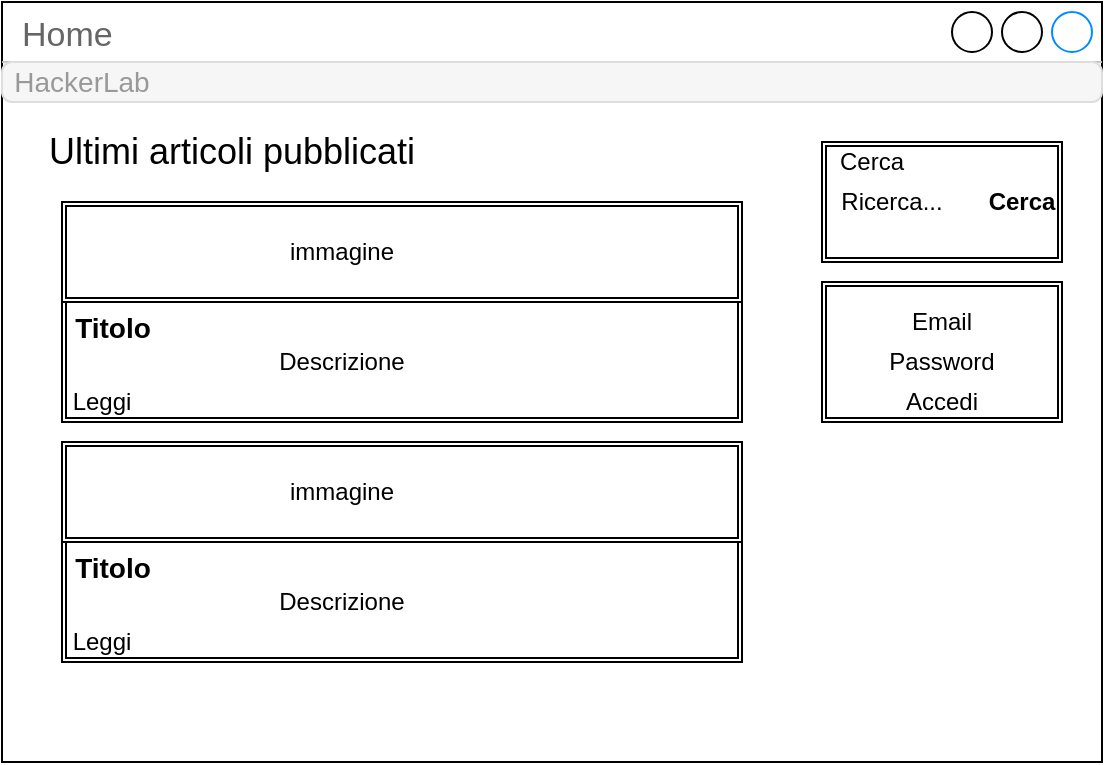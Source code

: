 <mxfile pages="1" version="11.2.5" type="device"><diagram id="UxHOhQYTyZqDitjEuLzN" name="Page-1"><mxGraphModel dx="1186" dy="593" grid="1" gridSize="10" guides="1" tooltips="1" connect="1" arrows="1" fold="1" page="1" pageScale="1" pageWidth="827" pageHeight="1169" math="0" shadow="0"><root><mxCell id="0"/><mxCell id="1" parent="0"/><mxCell id="XGBsx3E0oA_hVAK7ntJ1-1" value="Home" style="strokeWidth=1;shadow=0;dashed=0;align=center;html=1;shape=mxgraph.mockup.containers.window;align=left;verticalAlign=top;spacingLeft=8;strokeColor2=#008cff;strokeColor3=#c4c4c4;fontColor=#666666;fillColor=#ffffff;mainText=;fontSize=17;labelBackgroundColor=none;" vertex="1" parent="1"><mxGeometry width="550" height="380" as="geometry"/></mxCell><mxCell id="XGBsx3E0oA_hVAK7ntJ1-4" value="" style="html=1;shadow=0;dashed=0;shape=mxgraph.bootstrap.rrect;rSize=5;fillColor=#f6f6f6;strokeColor=#dddddd;" vertex="1" parent="1"><mxGeometry y="30" width="550" height="20" as="geometry"/></mxCell><mxCell id="XGBsx3E0oA_hVAK7ntJ1-5" value="HackerLab" style="html=1;shadow=0;dashed=0;shape=mxgraph.bootstrap.anchor;fontColor=#999999;fontSize=14;whiteSpace=wrap;resizeHeight=1;" vertex="1" parent="XGBsx3E0oA_hVAK7ntJ1-4"><mxGeometry width="80" height="20" relative="1" as="geometry"/></mxCell><mxCell id="XGBsx3E0oA_hVAK7ntJ1-6" value="" style="html=1;shadow=0;dashed=0;shape=mxgraph.bootstrap.anchor;fontColor=#999999;align=right;spacingRight=20;whiteSpace=wrap;resizeHeight=1;" vertex="1" parent="XGBsx3E0oA_hVAK7ntJ1-4"><mxGeometry x="1" width="160" height="20" relative="1" as="geometry"><mxPoint x="-160" as="offset"/></mxGeometry></mxCell><mxCell id="XGBsx3E0oA_hVAK7ntJ1-7" value="&lt;font style=&quot;font-size: 18px&quot;&gt;Ultimi articoli pubblicati&lt;/font&gt;" style="text;html=1;strokeColor=none;fillColor=none;align=center;verticalAlign=middle;whiteSpace=wrap;rounded=0;" vertex="1" parent="1"><mxGeometry x="20" y="60" width="190" height="30" as="geometry"/></mxCell><mxCell id="XGBsx3E0oA_hVAK7ntJ1-13" value="" style="shape=ext;double=1;rounded=0;whiteSpace=wrap;html=1;" vertex="1" parent="1"><mxGeometry x="30" y="100" width="340" height="110" as="geometry"/></mxCell><mxCell id="XGBsx3E0oA_hVAK7ntJ1-10" value="" style="shape=ext;double=1;rounded=0;whiteSpace=wrap;html=1;" vertex="1" parent="1"><mxGeometry x="30" y="100" width="340" height="50" as="geometry"/></mxCell><mxCell id="XGBsx3E0oA_hVAK7ntJ1-11" value="&lt;font style=&quot;font-size: 14px&quot;&gt;Titolo&lt;/font&gt;" style="text;strokeColor=none;fillColor=none;html=1;fontSize=24;fontStyle=1;verticalAlign=middle;align=center;" vertex="1" parent="1"><mxGeometry x="30" y="150" width="50" height="20" as="geometry"/></mxCell><mxCell id="XGBsx3E0oA_hVAK7ntJ1-12" value="Descrizione" style="text;html=1;strokeColor=none;fillColor=none;align=center;verticalAlign=middle;whiteSpace=wrap;rounded=0;" vertex="1" parent="1"><mxGeometry x="30" y="170" width="280" height="20" as="geometry"/></mxCell><mxCell id="XGBsx3E0oA_hVAK7ntJ1-19" value="Leggi" style="text;html=1;strokeColor=none;fillColor=none;align=center;verticalAlign=middle;whiteSpace=wrap;rounded=0;" vertex="1" parent="1"><mxGeometry x="30" y="190" width="40" height="20" as="geometry"/></mxCell><mxCell id="XGBsx3E0oA_hVAK7ntJ1-20" value="" style="shape=ext;double=1;rounded=0;whiteSpace=wrap;html=1;" vertex="1" parent="1"><mxGeometry x="30" y="220" width="340" height="110" as="geometry"/></mxCell><mxCell id="XGBsx3E0oA_hVAK7ntJ1-21" value="" style="shape=ext;double=1;rounded=0;whiteSpace=wrap;html=1;" vertex="1" parent="1"><mxGeometry x="30" y="220" width="340" height="50" as="geometry"/></mxCell><mxCell id="XGBsx3E0oA_hVAK7ntJ1-22" value="&lt;font style=&quot;font-size: 14px&quot;&gt;Titolo&lt;/font&gt;" style="text;strokeColor=none;fillColor=none;html=1;fontSize=24;fontStyle=1;verticalAlign=middle;align=center;" vertex="1" parent="1"><mxGeometry x="30" y="270" width="50" height="20" as="geometry"/></mxCell><mxCell id="XGBsx3E0oA_hVAK7ntJ1-23" value="Descrizione" style="text;html=1;strokeColor=none;fillColor=none;align=center;verticalAlign=middle;whiteSpace=wrap;rounded=0;" vertex="1" parent="1"><mxGeometry x="30" y="290" width="280" height="20" as="geometry"/></mxCell><mxCell id="XGBsx3E0oA_hVAK7ntJ1-24" value="Leggi" style="text;html=1;strokeColor=none;fillColor=none;align=center;verticalAlign=middle;whiteSpace=wrap;rounded=0;" vertex="1" parent="1"><mxGeometry x="30" y="310" width="40" height="20" as="geometry"/></mxCell><mxCell id="XGBsx3E0oA_hVAK7ntJ1-25" value="immagine" style="text;html=1;strokeColor=none;fillColor=none;align=center;verticalAlign=middle;whiteSpace=wrap;rounded=0;" vertex="1" parent="1"><mxGeometry x="150" y="115" width="40" height="20" as="geometry"/></mxCell><mxCell id="XGBsx3E0oA_hVAK7ntJ1-26" value="immagine" style="text;html=1;strokeColor=none;fillColor=none;align=center;verticalAlign=middle;whiteSpace=wrap;rounded=0;" vertex="1" parent="1"><mxGeometry x="150" y="235" width="40" height="20" as="geometry"/></mxCell><mxCell id="XGBsx3E0oA_hVAK7ntJ1-27" value="" style="shape=ext;double=1;rounded=0;whiteSpace=wrap;html=1;" vertex="1" parent="1"><mxGeometry x="410" y="70" width="120" height="60" as="geometry"/></mxCell><mxCell id="XGBsx3E0oA_hVAK7ntJ1-28" value="Cerca" style="text;html=1;strokeColor=none;fillColor=none;align=center;verticalAlign=middle;whiteSpace=wrap;rounded=0;" vertex="1" parent="1"><mxGeometry x="410" y="75" width="50" height="10" as="geometry"/></mxCell><mxCell id="XGBsx3E0oA_hVAK7ntJ1-31" value="Ricerca..." style="text;html=1;strokeColor=none;fillColor=none;align=center;verticalAlign=middle;whiteSpace=wrap;rounded=0;" vertex="1" parent="1"><mxGeometry x="420" y="90" width="50" height="20" as="geometry"/></mxCell><mxCell id="XGBsx3E0oA_hVAK7ntJ1-32" value="&lt;b&gt;Cerca&lt;/b&gt;" style="text;html=1;strokeColor=none;fillColor=none;align=center;verticalAlign=middle;whiteSpace=wrap;rounded=0;" vertex="1" parent="1"><mxGeometry x="490" y="90" width="40" height="20" as="geometry"/></mxCell><mxCell id="XGBsx3E0oA_hVAK7ntJ1-33" value="" style="shape=ext;double=1;rounded=0;whiteSpace=wrap;html=1;" vertex="1" parent="1"><mxGeometry x="410" y="140" width="120" height="70" as="geometry"/></mxCell><mxCell id="XGBsx3E0oA_hVAK7ntJ1-34" value="Accedi" style="text;html=1;strokeColor=none;fillColor=none;align=center;verticalAlign=middle;whiteSpace=wrap;rounded=0;" vertex="1" parent="1"><mxGeometry x="450" y="190" width="40" height="20" as="geometry"/></mxCell><mxCell id="XGBsx3E0oA_hVAK7ntJ1-35" value="Email" style="text;html=1;strokeColor=none;fillColor=none;align=center;verticalAlign=middle;whiteSpace=wrap;rounded=0;" vertex="1" parent="1"><mxGeometry x="450" y="150" width="40" height="20" as="geometry"/></mxCell><mxCell id="XGBsx3E0oA_hVAK7ntJ1-36" value="Password" style="text;html=1;strokeColor=none;fillColor=none;align=center;verticalAlign=middle;whiteSpace=wrap;rounded=0;" vertex="1" parent="1"><mxGeometry x="450" y="170" width="40" height="20" as="geometry"/></mxCell></root></mxGraphModel></diagram></mxfile>